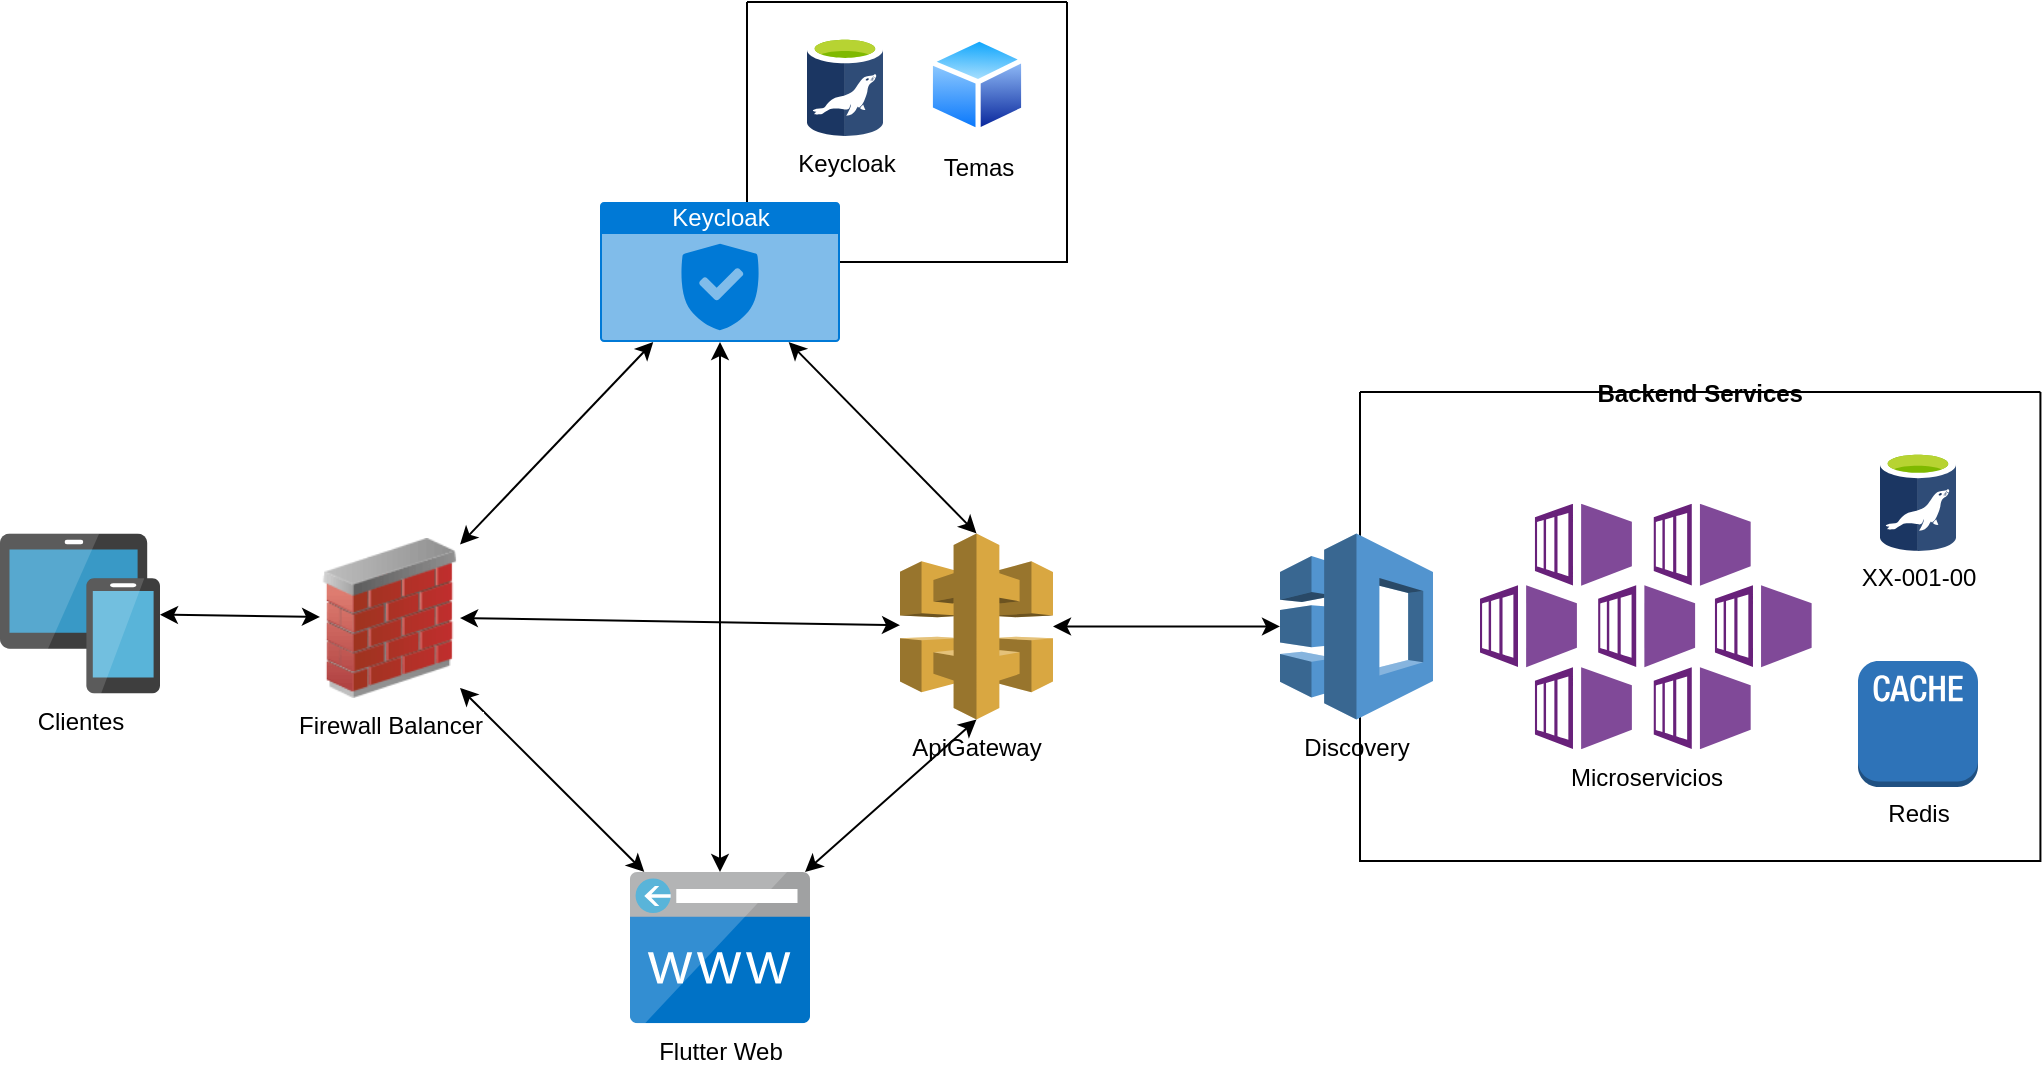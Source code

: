 <mxfile>
    <diagram id="24VNrhqicRig3nu45Oje" name="Página-1">
        <mxGraphModel dx="2338" dy="646" grid="1" gridSize="10" guides="1" tooltips="1" connect="1" arrows="1" fold="1" page="1" pageScale="1" pageWidth="1169" pageHeight="827" background="none" math="0" shadow="0">
            <root>
                <mxCell id="0"/>
                <mxCell id="1" parent="0"/>
                <mxCell id="34" style="edgeStyle=none;html=1;startArrow=classic;startFill=1;rounded=0;" parent="1" source="19" target="20" edge="1">
                    <mxGeometry relative="1" as="geometry"/>
                </mxCell>
                <mxCell id="19" value="ApiGateway" style="outlineConnect=0;dashed=0;verticalLabelPosition=bottom;verticalAlign=top;align=center;html=1;shape=mxgraph.aws3.api_gateway;fillColor=#D9A741;gradientColor=none;rounded=0;" parent="1" vertex="1">
                    <mxGeometry x="-645" y="415.73" width="76.5" height="93" as="geometry"/>
                </mxCell>
                <mxCell id="24" value="Clientes" style="aspect=fixed;html=1;points=[];align=center;image;fontSize=12;image=img/lib/mscae/Devices_Groups.svg;rounded=0;" parent="1" vertex="1">
                    <mxGeometry x="-1095" y="415.73" width="80" height="80" as="geometry"/>
                </mxCell>
                <mxCell id="37" style="edgeStyle=none;html=1;startArrow=classic;startFill=1;entryX=0.5;entryY=1;entryDx=0;entryDy=0;entryPerimeter=0;rounded=0;" parent="1" source="28" target="19" edge="1">
                    <mxGeometry relative="1" as="geometry">
                        <mxPoint x="-655" y="455" as="targetPoint"/>
                    </mxGeometry>
                </mxCell>
                <mxCell id="38" style="edgeStyle=none;html=1;startArrow=classic;startFill=1;rounded=0;" parent="1" source="28" target="22" edge="1">
                    <mxGeometry relative="1" as="geometry"/>
                </mxCell>
                <mxCell id="28" value="Flutter Web" style="aspect=fixed;html=1;points=[];align=center;image;fontSize=12;image=img/lib/mscae/CustomDomain.svg;rounded=0;" parent="1" vertex="1">
                    <mxGeometry x="-780" y="585" width="90" height="75.6" as="geometry"/>
                </mxCell>
                <mxCell id="30" value="" style="group;rounded=0;" parent="1" vertex="1" connectable="0">
                    <mxGeometry x="-795" y="150" width="233.5" height="170" as="geometry"/>
                </mxCell>
                <mxCell id="21" value="Keycloak" style="aspect=fixed;html=1;points=[];align=center;image;fontSize=12;image=img/lib/mscae/aspect=fixed;html=1;perimeter=none;align=center;shadow=0;dashed=0;image;fontSize=12;image=img/lib/mscae/Azure_Database_for_MariaDB_servers.svg;rounded=0;" parent="30" vertex="1">
                    <mxGeometry x="103.5" y="17" width="38" height="50" as="geometry"/>
                </mxCell>
                <mxCell id="27" value="Temas" style="aspect=fixed;perimeter=ellipsePerimeter;html=1;align=center;shadow=0;dashed=0;spacingTop=3;image;image=img/lib/active_directory/generic_node.svg;rounded=0;" parent="30" vertex="1">
                    <mxGeometry x="163.5" y="17" width="50" height="49" as="geometry"/>
                </mxCell>
                <mxCell id="29" value="" style="swimlane;startSize=0;rounded=0;" parent="30" vertex="1">
                    <mxGeometry x="73.5" width="160" height="130" as="geometry"/>
                </mxCell>
                <mxCell id="22" value="Keycloak" style="html=1;strokeColor=none;fillColor=#0079D6;labelPosition=center;verticalLabelPosition=middle;verticalAlign=top;align=center;fontSize=12;outlineConnect=0;spacingTop=-6;fontColor=#FFFFFF;shape=mxgraph.sitemap.security;rounded=0;" parent="30" vertex="1">
                    <mxGeometry y="100" width="120" height="70" as="geometry"/>
                </mxCell>
                <mxCell id="31" value="Backend Services" style="swimlane;startSize=0;rounded=0;" parent="1" vertex="1">
                    <mxGeometry x="-415" y="345.0" width="340.21" height="234.46" as="geometry"/>
                </mxCell>
                <mxCell id="20" value="Discovery" style="outlineConnect=0;dashed=0;verticalLabelPosition=bottom;verticalAlign=top;align=center;html=1;shape=mxgraph.aws3.application_discovery_service;fillColor=#5294CF;gradientColor=none;rounded=0;" parent="31" vertex="1">
                    <mxGeometry x="-40" y="70.73" width="76.5" height="93" as="geometry"/>
                </mxCell>
                <mxCell id="25" value="Microservicios" style="aspect=fixed;html=1;points=[];align=center;image;fontSize=12;image=img/lib/mscae/Kubernetes_Services.svg;rounded=0;" parent="31" vertex="1">
                    <mxGeometry x="60" y="55.84" width="165.9" height="122.77" as="geometry"/>
                </mxCell>
                <mxCell id="23" value="XX-001-00" style="aspect=fixed;html=1;points=[];align=center;image;fontSize=12;image=img/lib/mscae/aspect=fixed;html=1;perimeter=none;align=center;shadow=0;dashed=0;image;fontSize=12;image=img/lib/mscae/Azure_Database_for_MariaDB_servers.svg;rounded=0;" parent="31" vertex="1">
                    <mxGeometry x="260" y="29.46" width="38" height="50" as="geometry"/>
                </mxCell>
                <mxCell id="26" value="Redis" style="outlineConnect=0;dashed=0;verticalLabelPosition=bottom;verticalAlign=top;align=center;html=1;shape=mxgraph.aws3.cache_node;fillColor=#2E73B8;gradientColor=none;rounded=0;" parent="31" vertex="1">
                    <mxGeometry x="249" y="134.46" width="60" height="63" as="geometry"/>
                </mxCell>
                <mxCell id="39" style="edgeStyle=none;html=1;startArrow=classic;startFill=1;rounded=0;" parent="1" source="35" target="24" edge="1">
                    <mxGeometry relative="1" as="geometry"/>
                </mxCell>
                <mxCell id="40" style="edgeStyle=none;html=1;startArrow=classic;startFill=1;rounded=0;" parent="1" source="35" target="22" edge="1">
                    <mxGeometry relative="1" as="geometry"/>
                </mxCell>
                <mxCell id="41" style="edgeStyle=none;html=1;startArrow=classic;startFill=1;rounded=0;" parent="1" source="35" target="28" edge="1">
                    <mxGeometry relative="1" as="geometry"/>
                </mxCell>
                <mxCell id="42" style="edgeStyle=none;html=1;exitX=1;exitY=0.5;exitDx=0;exitDy=0;startArrow=classic;startFill=1;rounded=0;" parent="1" source="35" target="19" edge="1">
                    <mxGeometry relative="1" as="geometry"/>
                </mxCell>
                <mxCell id="35" value="Firewall Balancer" style="image;html=1;image=img/lib/clip_art/networking/Firewall_02_128x128.png;rounded=0;" parent="1" vertex="1">
                    <mxGeometry x="-935" y="418" width="70" height="80" as="geometry"/>
                </mxCell>
                <mxCell id="36" style="edgeStyle=none;html=1;entryX=0.5;entryY=0;entryDx=0;entryDy=0;entryPerimeter=0;startArrow=classic;startFill=1;rounded=0;" parent="1" source="22" target="19" edge="1">
                    <mxGeometry relative="1" as="geometry"/>
                </mxCell>
            </root>
        </mxGraphModel>
    </diagram>
</mxfile>